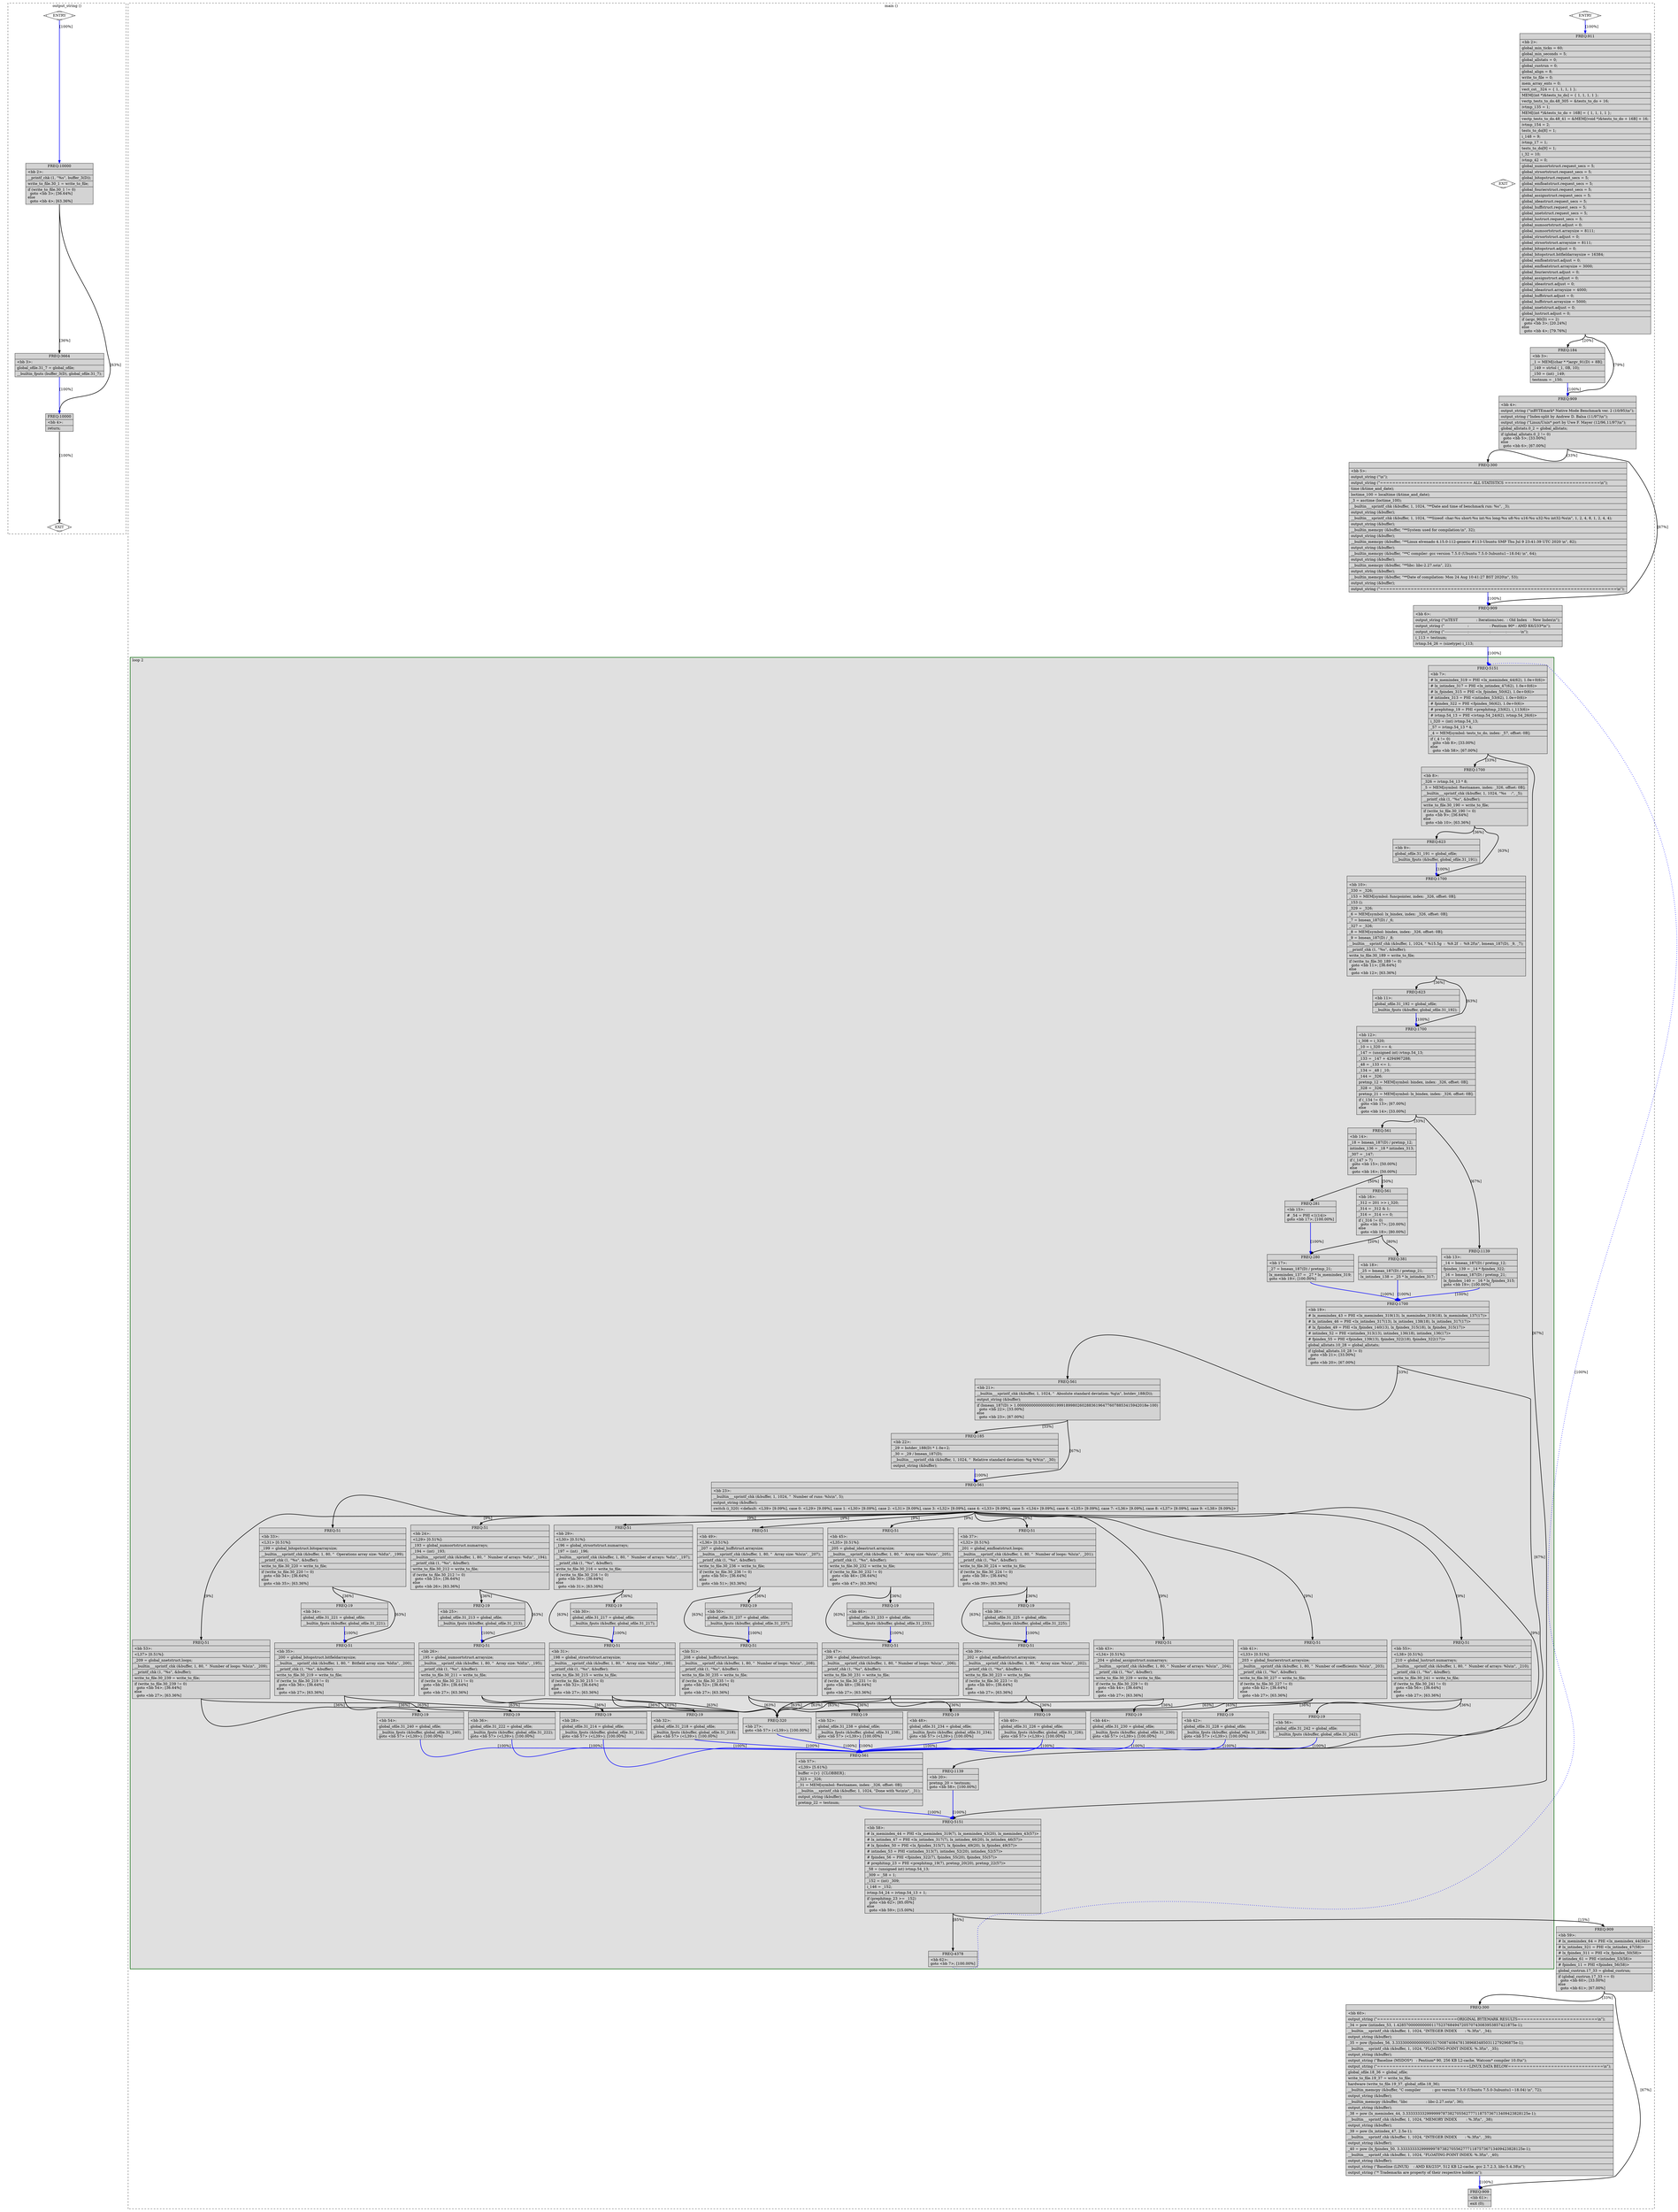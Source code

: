 digraph "nbench0.c.180t.thread4" {
overlap=false;
subgraph "cluster_output_string" {
	style="dashed";
	color="black";
	label="output_string ()";
	fn_64_basic_block_0 [shape=Mdiamond,style=filled,fillcolor=white,label="ENTRY"];

	fn_64_basic_block_1 [shape=Mdiamond,style=filled,fillcolor=white,label="EXIT"];

	fn_64_basic_block_2 [shape=record,style=filled,fillcolor=lightgrey,label="{ FREQ:10000 |\<bb\ 2\>:\l\
|__printf_chk\ (1,\ \"%s\",\ buffer_3(D));\l\
|write_to_file.30_1\ =\ write_to_file;\l\
|if\ (write_to_file.30_1\ !=\ 0)\l\
\ \ goto\ \<bb\ 3\>;\ [36.64%]\l\
else\l\
\ \ goto\ \<bb\ 4\>;\ [63.36%]\l\
}"];

	fn_64_basic_block_3 [shape=record,style=filled,fillcolor=lightgrey,label="{ FREQ:3664 |\<bb\ 3\>:\l\
|global_ofile.31_7\ =\ global_ofile;\l\
|__builtin_fputs\ (buffer_3(D),\ global_ofile.31_7);\l\
}"];

	fn_64_basic_block_4 [shape=record,style=filled,fillcolor=lightgrey,label="{ FREQ:10000 |\<bb\ 4\>:\l\
|return;\l\
}"];

	fn_64_basic_block_0:s -> fn_64_basic_block_2:n [style="solid,bold",color=blue,weight=100,constraint=true, label="[100%]"];
	fn_64_basic_block_2:s -> fn_64_basic_block_3:n [style="solid,bold",color=black,weight=10,constraint=true, label="[36%]"];
	fn_64_basic_block_2:s -> fn_64_basic_block_4:n [style="solid,bold",color=black,weight=10,constraint=true, label="[63%]"];
	fn_64_basic_block_3:s -> fn_64_basic_block_4:n [style="solid,bold",color=blue,weight=100,constraint=true, label="[100%]"];
	fn_64_basic_block_4:s -> fn_64_basic_block_1:n [style="solid,bold",color=black,weight=10,constraint=true, label="[100%]"];
	fn_64_basic_block_0:s -> fn_64_basic_block_1:n [style="invis",constraint=true];
}
subgraph "cluster_main" {
	style="dashed";
	color="black";
	label="main ()";
	subgraph cluster_54_2 {
	style="filled";
	color="darkgreen";
	fillcolor="grey88";
	label="loop 2";
	labeljust=l;
	penwidth=2;
	fn_54_basic_block_7 [shape=record,style=filled,fillcolor=lightgrey,label="{ FREQ:5151 |\<bb\ 7\>:\l\
|#\ lx_memindex_319\ =\ PHI\ \<lx_memindex_44(62),\ 1.0e+0(6)\>\l\
|#\ lx_intindex_317\ =\ PHI\ \<lx_intindex_47(62),\ 1.0e+0(6)\>\l\
|#\ lx_fpindex_315\ =\ PHI\ \<lx_fpindex_50(62),\ 1.0e+0(6)\>\l\
|#\ intindex_313\ =\ PHI\ \<intindex_53(62),\ 1.0e+0(6)\>\l\
|#\ fpindex_322\ =\ PHI\ \<fpindex_56(62),\ 1.0e+0(6)\>\l\
|#\ prephitmp_19\ =\ PHI\ \<prephitmp_23(62),\ i_113(6)\>\l\
|#\ ivtmp.54_13\ =\ PHI\ \<ivtmp.54_24(62),\ ivtmp.54_26(6)\>\l\
|i_320\ =\ (int)\ ivtmp.54_13;\l\
|_57\ =\ ivtmp.54_13\ *\ 4;\l\
|_4\ =\ MEM[symbol:\ tests_to_do,\ index:\ _57,\ offset:\ 0B];\l\
|if\ (_4\ !=\ 0)\l\
\ \ goto\ \<bb\ 8\>;\ [33.00%]\l\
else\l\
\ \ goto\ \<bb\ 58\>;\ [67.00%]\l\
}"];

	fn_54_basic_block_8 [shape=record,style=filled,fillcolor=lightgrey,label="{ FREQ:1700 |\<bb\ 8\>:\l\
|_326\ =\ ivtmp.54_13\ *\ 8;\l\
|_5\ =\ MEM[symbol:\ ftestnames,\ index:\ _326,\ offset:\ 0B];\l\
|__builtin___sprintf_chk\ (&buffer,\ 1,\ 1024,\ \"%s\ \ \ \ :\",\ _5);\l\
|__printf_chk\ (1,\ \"%s\",\ &buffer);\l\
|write_to_file.30_190\ =\ write_to_file;\l\
|if\ (write_to_file.30_190\ !=\ 0)\l\
\ \ goto\ \<bb\ 9\>;\ [36.64%]\l\
else\l\
\ \ goto\ \<bb\ 10\>;\ [63.36%]\l\
}"];

	fn_54_basic_block_58 [shape=record,style=filled,fillcolor=lightgrey,label="{ FREQ:5151 |\<bb\ 58\>:\l\
|#\ lx_memindex_44\ =\ PHI\ \<lx_memindex_319(7),\ lx_memindex_43(20),\ lx_memindex_43(57)\>\l\
|#\ lx_intindex_47\ =\ PHI\ \<lx_intindex_317(7),\ lx_intindex_46(20),\ lx_intindex_46(57)\>\l\
|#\ lx_fpindex_50\ =\ PHI\ \<lx_fpindex_315(7),\ lx_fpindex_49(20),\ lx_fpindex_49(57)\>\l\
|#\ intindex_53\ =\ PHI\ \<intindex_313(7),\ intindex_52(20),\ intindex_52(57)\>\l\
|#\ fpindex_56\ =\ PHI\ \<fpindex_322(7),\ fpindex_55(20),\ fpindex_55(57)\>\l\
|#\ prephitmp_23\ =\ PHI\ \<prephitmp_19(7),\ pretmp_20(20),\ pretmp_22(57)\>\l\
|_58\ =\ (unsigned\ int)\ ivtmp.54_13;\l\
|_309\ =\ _58\ +\ 1;\l\
|_152\ =\ (int)\ _309;\l\
|i_146\ =\ _152;\l\
|ivtmp.54_24\ =\ ivtmp.54_13\ +\ 1;\l\
|if\ (prephitmp_23\ \>=\ _152)\l\
\ \ goto\ \<bb\ 62\>;\ [85.00%]\l\
else\l\
\ \ goto\ \<bb\ 59\>;\ [15.00%]\l\
}"];

	fn_54_basic_block_9 [shape=record,style=filled,fillcolor=lightgrey,label="{ FREQ:623 |\<bb\ 9\>:\l\
|global_ofile.31_191\ =\ global_ofile;\l\
|__builtin_fputs\ (&buffer,\ global_ofile.31_191);\l\
}"];

	fn_54_basic_block_10 [shape=record,style=filled,fillcolor=lightgrey,label="{ FREQ:1700 |\<bb\ 10\>:\l\
|_330\ =\ _326;\l\
|_153\ =\ MEM[symbol:\ funcpointer,\ index:\ _326,\ offset:\ 0B];\l\
|_153\ ();\l\
|_329\ =\ _326;\l\
|_6\ =\ MEM[symbol:\ lx_bindex,\ index:\ _326,\ offset:\ 0B];\l\
|_7\ =\ bmean_187(D)\ /\ _6;\l\
|_327\ =\ _326;\l\
|_8\ =\ MEM[symbol:\ bindex,\ index:\ _326,\ offset:\ 0B];\l\
|_9\ =\ bmean_187(D)\ /\ _8;\l\
|__builtin___sprintf_chk\ (&buffer,\ 1,\ 1024,\ \"\ %15.5g\ \ :\ \ %9.2f\ \ :\ \ %9.2f\\n\",\ bmean_187(D),\ _9,\ _7);\l\
|__printf_chk\ (1,\ \"%s\",\ &buffer);\l\
|write_to_file.30_189\ =\ write_to_file;\l\
|if\ (write_to_file.30_189\ !=\ 0)\l\
\ \ goto\ \<bb\ 11\>;\ [36.64%]\l\
else\l\
\ \ goto\ \<bb\ 12\>;\ [63.36%]\l\
}"];

	fn_54_basic_block_62 [shape=record,style=filled,fillcolor=lightgrey,label="{ FREQ:4378 |\<bb\ 62\>:\l\
goto\ \<bb\ 7\>;\ [100.00%]\l\
}"];

	fn_54_basic_block_11 [shape=record,style=filled,fillcolor=lightgrey,label="{ FREQ:623 |\<bb\ 11\>:\l\
|global_ofile.31_192\ =\ global_ofile;\l\
|__builtin_fputs\ (&buffer,\ global_ofile.31_192);\l\
}"];

	fn_54_basic_block_12 [shape=record,style=filled,fillcolor=lightgrey,label="{ FREQ:1700 |\<bb\ 12\>:\l\
|i_308\ =\ i_320;\l\
|_10\ =\ i_320\ ==\ 4;\l\
|_147\ =\ (unsigned\ int)\ ivtmp.54_13;\l\
|_133\ =\ _147\ +\ 4294967288;\l\
|_48\ =\ _133\ \<=\ 1;\l\
|_134\ =\ _48\ \|\ _10;\l\
|_144\ =\ _326;\l\
|pretmp_12\ =\ MEM[symbol:\ bindex,\ index:\ _326,\ offset:\ 0B];\l\
|_328\ =\ _326;\l\
|pretmp_21\ =\ MEM[symbol:\ lx_bindex,\ index:\ _326,\ offset:\ 0B];\l\
|if\ (_134\ !=\ 0)\l\
\ \ goto\ \<bb\ 13\>;\ [67.00%]\l\
else\l\
\ \ goto\ \<bb\ 14\>;\ [33.00%]\l\
}"];

	fn_54_basic_block_13 [shape=record,style=filled,fillcolor=lightgrey,label="{ FREQ:1139 |\<bb\ 13\>:\l\
|_14\ =\ bmean_187(D)\ /\ pretmp_12;\l\
|fpindex_139\ =\ _14\ *\ fpindex_322;\l\
|_16\ =\ bmean_187(D)\ /\ pretmp_21;\l\
|lx_fpindex_140\ =\ _16\ *\ lx_fpindex_315;\l\
goto\ \<bb\ 19\>;\ [100.00%]\l\
}"];

	fn_54_basic_block_14 [shape=record,style=filled,fillcolor=lightgrey,label="{ FREQ:561 |\<bb\ 14\>:\l\
|_18\ =\ bmean_187(D)\ /\ pretmp_12;\l\
|intindex_136\ =\ _18\ *\ intindex_313;\l\
|_307\ =\ _147;\l\
|if\ (_147\ \>\ 7)\l\
\ \ goto\ \<bb\ 15\>;\ [50.00%]\l\
else\l\
\ \ goto\ \<bb\ 16\>;\ [50.00%]\l\
}"];

	fn_54_basic_block_19 [shape=record,style=filled,fillcolor=lightgrey,label="{ FREQ:1700 |\<bb\ 19\>:\l\
|#\ lx_memindex_43\ =\ PHI\ \<lx_memindex_319(13),\ lx_memindex_319(18),\ lx_memindex_137(17)\>\l\
|#\ lx_intindex_46\ =\ PHI\ \<lx_intindex_317(13),\ lx_intindex_138(18),\ lx_intindex_317(17)\>\l\
|#\ lx_fpindex_49\ =\ PHI\ \<lx_fpindex_140(13),\ lx_fpindex_315(18),\ lx_fpindex_315(17)\>\l\
|#\ intindex_52\ =\ PHI\ \<intindex_313(13),\ intindex_136(18),\ intindex_136(17)\>\l\
|#\ fpindex_55\ =\ PHI\ \<fpindex_139(13),\ fpindex_322(18),\ fpindex_322(17)\>\l\
|global_allstats.10_28\ =\ global_allstats;\l\
|if\ (global_allstats.10_28\ !=\ 0)\l\
\ \ goto\ \<bb\ 21\>;\ [33.00%]\l\
else\l\
\ \ goto\ \<bb\ 20\>;\ [67.00%]\l\
}"];

	fn_54_basic_block_16 [shape=record,style=filled,fillcolor=lightgrey,label="{ FREQ:561 |\<bb\ 16\>:\l\
|_312\ =\ 201\ \>\>\ i_320;\l\
|_314\ =\ _312\ &\ 1;\l\
|_316\ =\ _314\ ==\ 0;\l\
|if\ (_316\ !=\ 0)\l\
\ \ goto\ \<bb\ 17\>;\ [20.00%]\l\
else\l\
\ \ goto\ \<bb\ 18\>;\ [80.00%]\l\
}"];

	fn_54_basic_block_15 [shape=record,style=filled,fillcolor=lightgrey,label="{ FREQ:281 |\<bb\ 15\>:\l\
|#\ _54\ =\ PHI\ \<1(14)\>\l\
goto\ \<bb\ 17\>;\ [100.00%]\l\
}"];

	fn_54_basic_block_21 [shape=record,style=filled,fillcolor=lightgrey,label="{ FREQ:561 |\<bb\ 21\>:\l\
|__builtin___sprintf_chk\ (&buffer,\ 1,\ 1024,\ \"\ \ Absolute\ standard\ deviation:\ %g\\n\",\ bstdev_188(D));\l\
|output_string\ (&buffer);\l\
|if\ (bmean_187(D)\ \>\ 1.00000000000000001999189980260288361964776078853415942018e-100)\l\
\ \ goto\ \<bb\ 22\>;\ [33.00%]\l\
else\l\
\ \ goto\ \<bb\ 23\>;\ [67.00%]\l\
}"];

	fn_54_basic_block_20 [shape=record,style=filled,fillcolor=lightgrey,label="{ FREQ:1139 |\<bb\ 20\>:\l\
|pretmp_20\ =\ testnum;\l\
goto\ \<bb\ 58\>;\ [100.00%]\l\
}"];

	fn_54_basic_block_18 [shape=record,style=filled,fillcolor=lightgrey,label="{ FREQ:381 |\<bb\ 18\>:\l\
|_25\ =\ bmean_187(D)\ /\ pretmp_21;\l\
|lx_intindex_138\ =\ _25\ *\ lx_intindex_317;\l\
}"];

	fn_54_basic_block_17 [shape=record,style=filled,fillcolor=lightgrey,label="{ FREQ:280 |\<bb\ 17\>:\l\
|_27\ =\ bmean_187(D)\ /\ pretmp_21;\l\
|lx_memindex_137\ =\ _27\ *\ lx_memindex_319;\l\
goto\ \<bb\ 19\>;\ [100.00%]\l\
}"];

	fn_54_basic_block_22 [shape=record,style=filled,fillcolor=lightgrey,label="{ FREQ:185 |\<bb\ 22\>:\l\
|_29\ =\ bstdev_188(D)\ *\ 1.0e+2;\l\
|_30\ =\ _29\ /\ bmean_187(D);\l\
|__builtin___sprintf_chk\ (&buffer,\ 1,\ 1024,\ \"\ \ Relative\ standard\ deviation:\ %g\ %%\\n\",\ _30);\l\
|output_string\ (&buffer);\l\
}"];

	fn_54_basic_block_23 [shape=record,style=filled,fillcolor=lightgrey,label="{ FREQ:561 |\<bb\ 23\>:\l\
|__builtin___sprintf_chk\ (&buffer,\ 1,\ 1024,\ \"\ \ Number\ of\ runs:\ %lu\\n\",\ 5);\l\
|output_string\ (&buffer);\l\
|switch\ (i_320)\ \<default:\ \<L39\>\ [9.09%],\ case\ 0:\ \<L29\>\ [9.09%],\ case\ 1:\ \<L30\>\ [9.09%],\ case\ 2:\ \<L31\>\ [9.09%],\ case\ 3:\ \<L32\>\ [9.09%],\ case\ 4:\ \<L33\>\ [9.09%],\ case\ 5:\ \<L34\>\ [9.09%],\ case\ 6:\ \<L35\>\ [9.09%],\ case\ 7:\ \<L36\>\ [9.09%],\ case\ 8:\ \<L37\>\ [9.09%],\ case\ 9:\ \<L38\>\ [9.09%]\>\l\
}"];

	fn_54_basic_block_57 [shape=record,style=filled,fillcolor=lightgrey,label="{ FREQ:561 |\<bb\ 57\>:\l\
|\<L39\>\ [5.61%]:\l\
|buffer\ =\{v\}\ \{CLOBBER\};\l\
|_323\ =\ _326;\l\
|_31\ =\ MEM[symbol:\ ftestnames,\ index:\ _326,\ offset:\ 0B];\l\
|__builtin___sprintf_chk\ (&buffer,\ 1,\ 1024,\ \"Done\ with\ %s\\n\\n\",\ _31);\l\
|output_string\ (&buffer);\l\
|pretmp_22\ =\ testnum;\l\
}"];

	fn_54_basic_block_24 [shape=record,style=filled,fillcolor=lightgrey,label="{ FREQ:51 |\<bb\ 24\>:\l\
|\<L29\>\ [0.51%]:\l\
|_193\ =\ global_numsortstruct.numarrays;\l\
|_194\ =\ (int)\ _193;\l\
|__builtin___sprintf_chk\ (&buffer,\ 1,\ 80,\ \"\ \ Number\ of\ arrays:\ %d\\n\",\ _194);\l\
|__printf_chk\ (1,\ \"%s\",\ &buffer);\l\
|write_to_file.30_212\ =\ write_to_file;\l\
|if\ (write_to_file.30_212\ !=\ 0)\l\
\ \ goto\ \<bb\ 25\>;\ [36.64%]\l\
else\l\
\ \ goto\ \<bb\ 26\>;\ [63.36%]\l\
}"];

	fn_54_basic_block_29 [shape=record,style=filled,fillcolor=lightgrey,label="{ FREQ:51 |\<bb\ 29\>:\l\
|\<L30\>\ [0.51%]:\l\
|_196\ =\ global_strsortstruct.numarrays;\l\
|_197\ =\ (int)\ _196;\l\
|__builtin___sprintf_chk\ (&buffer,\ 1,\ 80,\ \"\ \ Number\ of\ arrays:\ %d\\n\",\ _197);\l\
|__printf_chk\ (1,\ \"%s\",\ &buffer);\l\
|write_to_file.30_216\ =\ write_to_file;\l\
|if\ (write_to_file.30_216\ !=\ 0)\l\
\ \ goto\ \<bb\ 30\>;\ [36.64%]\l\
else\l\
\ \ goto\ \<bb\ 31\>;\ [63.36%]\l\
}"];

	fn_54_basic_block_33 [shape=record,style=filled,fillcolor=lightgrey,label="{ FREQ:51 |\<bb\ 33\>:\l\
|\<L31\>\ [0.51%]:\l\
|_199\ =\ global_bitopstruct.bitoparraysize;\l\
|__builtin___sprintf_chk\ (&buffer,\ 1,\ 80,\ \"\ \ Operations\ array\ size:\ %ld\\n\",\ _199);\l\
|__printf_chk\ (1,\ \"%s\",\ &buffer);\l\
|write_to_file.30_220\ =\ write_to_file;\l\
|if\ (write_to_file.30_220\ !=\ 0)\l\
\ \ goto\ \<bb\ 34\>;\ [36.64%]\l\
else\l\
\ \ goto\ \<bb\ 35\>;\ [63.36%]\l\
}"];

	fn_54_basic_block_37 [shape=record,style=filled,fillcolor=lightgrey,label="{ FREQ:51 |\<bb\ 37\>:\l\
|\<L32\>\ [0.51%]:\l\
|_201\ =\ global_emfloatstruct.loops;\l\
|__builtin___sprintf_chk\ (&buffer,\ 1,\ 80,\ \"\ \ Number\ of\ loops:\ %lu\\n\",\ _201);\l\
|__printf_chk\ (1,\ \"%s\",\ &buffer);\l\
|write_to_file.30_224\ =\ write_to_file;\l\
|if\ (write_to_file.30_224\ !=\ 0)\l\
\ \ goto\ \<bb\ 38\>;\ [36.64%]\l\
else\l\
\ \ goto\ \<bb\ 39\>;\ [63.36%]\l\
}"];

	fn_54_basic_block_41 [shape=record,style=filled,fillcolor=lightgrey,label="{ FREQ:51 |\<bb\ 41\>:\l\
|\<L33\>\ [0.51%]:\l\
|_203\ =\ global_fourierstruct.arraysize;\l\
|__builtin___sprintf_chk\ (&buffer,\ 1,\ 80,\ \"\ \ Number\ of\ coefficients:\ %lu\\n\",\ _203);\l\
|__printf_chk\ (1,\ \"%s\",\ &buffer);\l\
|write_to_file.30_227\ =\ write_to_file;\l\
|if\ (write_to_file.30_227\ !=\ 0)\l\
\ \ goto\ \<bb\ 42\>;\ [36.64%]\l\
else\l\
\ \ goto\ \<bb\ 27\>;\ [63.36%]\l\
}"];

	fn_54_basic_block_43 [shape=record,style=filled,fillcolor=lightgrey,label="{ FREQ:51 |\<bb\ 43\>:\l\
|\<L34\>\ [0.51%]:\l\
|_204\ =\ global_assignstruct.numarrays;\l\
|__builtin___sprintf_chk\ (&buffer,\ 1,\ 80,\ \"\ \ Number\ of\ arrays:\ %lu\\n\",\ _204);\l\
|__printf_chk\ (1,\ \"%s\",\ &buffer);\l\
|write_to_file.30_229\ =\ write_to_file;\l\
|if\ (write_to_file.30_229\ !=\ 0)\l\
\ \ goto\ \<bb\ 44\>;\ [36.64%]\l\
else\l\
\ \ goto\ \<bb\ 27\>;\ [63.36%]\l\
}"];

	fn_54_basic_block_45 [shape=record,style=filled,fillcolor=lightgrey,label="{ FREQ:51 |\<bb\ 45\>:\l\
|\<L35\>\ [0.51%]:\l\
|_205\ =\ global_ideastruct.arraysize;\l\
|__builtin___sprintf_chk\ (&buffer,\ 1,\ 80,\ \"\ \ Array\ size:\ %lu\\n\",\ _205);\l\
|__printf_chk\ (1,\ \"%s\",\ &buffer);\l\
|write_to_file.30_232\ =\ write_to_file;\l\
|if\ (write_to_file.30_232\ !=\ 0)\l\
\ \ goto\ \<bb\ 46\>;\ [36.64%]\l\
else\l\
\ \ goto\ \<bb\ 47\>;\ [63.36%]\l\
}"];

	fn_54_basic_block_49 [shape=record,style=filled,fillcolor=lightgrey,label="{ FREQ:51 |\<bb\ 49\>:\l\
|\<L36\>\ [0.51%]:\l\
|_207\ =\ global_huffstruct.arraysize;\l\
|__builtin___sprintf_chk\ (&buffer,\ 1,\ 80,\ \"\ \ Array\ size:\ %lu\\n\",\ _207);\l\
|__printf_chk\ (1,\ \"%s\",\ &buffer);\l\
|write_to_file.30_236\ =\ write_to_file;\l\
|if\ (write_to_file.30_236\ !=\ 0)\l\
\ \ goto\ \<bb\ 50\>;\ [36.64%]\l\
else\l\
\ \ goto\ \<bb\ 51\>;\ [63.36%]\l\
}"];

	fn_54_basic_block_53 [shape=record,style=filled,fillcolor=lightgrey,label="{ FREQ:51 |\<bb\ 53\>:\l\
|\<L37\>\ [0.51%]:\l\
|_209\ =\ global_nnetstruct.loops;\l\
|__builtin___sprintf_chk\ (&buffer,\ 1,\ 80,\ \"\ \ Number\ of\ loops:\ %lu\\n\",\ _209);\l\
|__printf_chk\ (1,\ \"%s\",\ &buffer);\l\
|write_to_file.30_239\ =\ write_to_file;\l\
|if\ (write_to_file.30_239\ !=\ 0)\l\
\ \ goto\ \<bb\ 54\>;\ [36.64%]\l\
else\l\
\ \ goto\ \<bb\ 27\>;\ [63.36%]\l\
}"];

	fn_54_basic_block_55 [shape=record,style=filled,fillcolor=lightgrey,label="{ FREQ:51 |\<bb\ 55\>:\l\
|\<L38\>\ [0.51%]:\l\
|_210\ =\ global_lustruct.numarrays;\l\
|__builtin___sprintf_chk\ (&buffer,\ 1,\ 80,\ \"\ \ Number\ of\ arrays:\ %lu\\n\",\ _210);\l\
|__printf_chk\ (1,\ \"%s\",\ &buffer);\l\
|write_to_file.30_241\ =\ write_to_file;\l\
|if\ (write_to_file.30_241\ !=\ 0)\l\
\ \ goto\ \<bb\ 56\>;\ [36.64%]\l\
else\l\
\ \ goto\ \<bb\ 27\>;\ [63.36%]\l\
}"];

	fn_54_basic_block_25 [shape=record,style=filled,fillcolor=lightgrey,label="{ FREQ:19 |\<bb\ 25\>:\l\
|global_ofile.31_213\ =\ global_ofile;\l\
|__builtin_fputs\ (&buffer,\ global_ofile.31_213);\l\
}"];

	fn_54_basic_block_26 [shape=record,style=filled,fillcolor=lightgrey,label="{ FREQ:51 |\<bb\ 26\>:\l\
|_195\ =\ global_numsortstruct.arraysize;\l\
|__builtin___sprintf_chk\ (&buffer,\ 1,\ 80,\ \"\ \ Array\ size:\ %ld\\n\",\ _195);\l\
|__printf_chk\ (1,\ \"%s\",\ &buffer);\l\
|write_to_file.30_211\ =\ write_to_file;\l\
|if\ (write_to_file.30_211\ !=\ 0)\l\
\ \ goto\ \<bb\ 28\>;\ [36.64%]\l\
else\l\
\ \ goto\ \<bb\ 27\>;\ [63.36%]\l\
}"];

	fn_54_basic_block_30 [shape=record,style=filled,fillcolor=lightgrey,label="{ FREQ:19 |\<bb\ 30\>:\l\
|global_ofile.31_217\ =\ global_ofile;\l\
|__builtin_fputs\ (&buffer,\ global_ofile.31_217);\l\
}"];

	fn_54_basic_block_31 [shape=record,style=filled,fillcolor=lightgrey,label="{ FREQ:51 |\<bb\ 31\>:\l\
|_198\ =\ global_strsortstruct.arraysize;\l\
|__builtin___sprintf_chk\ (&buffer,\ 1,\ 80,\ \"\ \ Array\ size:\ %ld\\n\",\ _198);\l\
|__printf_chk\ (1,\ \"%s\",\ &buffer);\l\
|write_to_file.30_215\ =\ write_to_file;\l\
|if\ (write_to_file.30_215\ !=\ 0)\l\
\ \ goto\ \<bb\ 32\>;\ [36.64%]\l\
else\l\
\ \ goto\ \<bb\ 27\>;\ [63.36%]\l\
}"];

	fn_54_basic_block_34 [shape=record,style=filled,fillcolor=lightgrey,label="{ FREQ:19 |\<bb\ 34\>:\l\
|global_ofile.31_221\ =\ global_ofile;\l\
|__builtin_fputs\ (&buffer,\ global_ofile.31_221);\l\
}"];

	fn_54_basic_block_35 [shape=record,style=filled,fillcolor=lightgrey,label="{ FREQ:51 |\<bb\ 35\>:\l\
|_200\ =\ global_bitopstruct.bitfieldarraysize;\l\
|__builtin___sprintf_chk\ (&buffer,\ 1,\ 80,\ \"\ \ Bitfield\ array\ size:\ %ld\\n\",\ _200);\l\
|__printf_chk\ (1,\ \"%s\",\ &buffer);\l\
|write_to_file.30_219\ =\ write_to_file;\l\
|if\ (write_to_file.30_219\ !=\ 0)\l\
\ \ goto\ \<bb\ 36\>;\ [36.64%]\l\
else\l\
\ \ goto\ \<bb\ 27\>;\ [63.36%]\l\
}"];

	fn_54_basic_block_38 [shape=record,style=filled,fillcolor=lightgrey,label="{ FREQ:19 |\<bb\ 38\>:\l\
|global_ofile.31_225\ =\ global_ofile;\l\
|__builtin_fputs\ (&buffer,\ global_ofile.31_225);\l\
}"];

	fn_54_basic_block_39 [shape=record,style=filled,fillcolor=lightgrey,label="{ FREQ:51 |\<bb\ 39\>:\l\
|_202\ =\ global_emfloatstruct.arraysize;\l\
|__builtin___sprintf_chk\ (&buffer,\ 1,\ 80,\ \"\ \ Array\ size:\ %lu\\n\",\ _202);\l\
|__printf_chk\ (1,\ \"%s\",\ &buffer);\l\
|write_to_file.30_223\ =\ write_to_file;\l\
|if\ (write_to_file.30_223\ !=\ 0)\l\
\ \ goto\ \<bb\ 40\>;\ [36.64%]\l\
else\l\
\ \ goto\ \<bb\ 27\>;\ [63.36%]\l\
}"];

	fn_54_basic_block_42 [shape=record,style=filled,fillcolor=lightgrey,label="{ FREQ:19 |\<bb\ 42\>:\l\
|global_ofile.31_228\ =\ global_ofile;\l\
|__builtin_fputs\ (&buffer,\ global_ofile.31_228);\l\
goto\ \<bb\ 57\>\ (\<L39\>);\ [100.00%]\l\
}"];

	fn_54_basic_block_27 [shape=record,style=filled,fillcolor=lightgrey,label="{ FREQ:320 |\<bb\ 27\>:\l\
goto\ \<bb\ 57\>\ (\<L39\>);\ [100.00%]\l\
}"];

	fn_54_basic_block_44 [shape=record,style=filled,fillcolor=lightgrey,label="{ FREQ:19 |\<bb\ 44\>:\l\
|global_ofile.31_230\ =\ global_ofile;\l\
|__builtin_fputs\ (&buffer,\ global_ofile.31_230);\l\
goto\ \<bb\ 57\>\ (\<L39\>);\ [100.00%]\l\
}"];

	fn_54_basic_block_46 [shape=record,style=filled,fillcolor=lightgrey,label="{ FREQ:19 |\<bb\ 46\>:\l\
|global_ofile.31_233\ =\ global_ofile;\l\
|__builtin_fputs\ (&buffer,\ global_ofile.31_233);\l\
}"];

	fn_54_basic_block_47 [shape=record,style=filled,fillcolor=lightgrey,label="{ FREQ:51 |\<bb\ 47\>:\l\
|_206\ =\ global_ideastruct.loops;\l\
|__builtin___sprintf_chk\ (&buffer,\ 1,\ 80,\ \"\ Number\ of\ loops:\ %lu\\n\",\ _206);\l\
|__printf_chk\ (1,\ \"%s\",\ &buffer);\l\
|write_to_file.30_231\ =\ write_to_file;\l\
|if\ (write_to_file.30_231\ !=\ 0)\l\
\ \ goto\ \<bb\ 48\>;\ [36.64%]\l\
else\l\
\ \ goto\ \<bb\ 27\>;\ [63.36%]\l\
}"];

	fn_54_basic_block_50 [shape=record,style=filled,fillcolor=lightgrey,label="{ FREQ:19 |\<bb\ 50\>:\l\
|global_ofile.31_237\ =\ global_ofile;\l\
|__builtin_fputs\ (&buffer,\ global_ofile.31_237);\l\
}"];

	fn_54_basic_block_51 [shape=record,style=filled,fillcolor=lightgrey,label="{ FREQ:51 |\<bb\ 51\>:\l\
|_208\ =\ global_huffstruct.loops;\l\
|__builtin___sprintf_chk\ (&buffer,\ 1,\ 80,\ \"\ \ Number\ of\ loops:\ %lu\\n\",\ _208);\l\
|__printf_chk\ (1,\ \"%s\",\ &buffer);\l\
|write_to_file.30_235\ =\ write_to_file;\l\
|if\ (write_to_file.30_235\ !=\ 0)\l\
\ \ goto\ \<bb\ 52\>;\ [36.64%]\l\
else\l\
\ \ goto\ \<bb\ 27\>;\ [63.36%]\l\
}"];

	fn_54_basic_block_54 [shape=record,style=filled,fillcolor=lightgrey,label="{ FREQ:19 |\<bb\ 54\>:\l\
|global_ofile.31_240\ =\ global_ofile;\l\
|__builtin_fputs\ (&buffer,\ global_ofile.31_240);\l\
goto\ \<bb\ 57\>\ (\<L39\>);\ [100.00%]\l\
}"];

	fn_54_basic_block_56 [shape=record,style=filled,fillcolor=lightgrey,label="{ FREQ:19 |\<bb\ 56\>:\l\
|global_ofile.31_242\ =\ global_ofile;\l\
|__builtin_fputs\ (&buffer,\ global_ofile.31_242);\l\
}"];

	fn_54_basic_block_28 [shape=record,style=filled,fillcolor=lightgrey,label="{ FREQ:19 |\<bb\ 28\>:\l\
|global_ofile.31_214\ =\ global_ofile;\l\
|__builtin_fputs\ (&buffer,\ global_ofile.31_214);\l\
goto\ \<bb\ 57\>\ (\<L39\>);\ [100.00%]\l\
}"];

	fn_54_basic_block_32 [shape=record,style=filled,fillcolor=lightgrey,label="{ FREQ:19 |\<bb\ 32\>:\l\
|global_ofile.31_218\ =\ global_ofile;\l\
|__builtin_fputs\ (&buffer,\ global_ofile.31_218);\l\
goto\ \<bb\ 57\>\ (\<L39\>);\ [100.00%]\l\
}"];

	fn_54_basic_block_36 [shape=record,style=filled,fillcolor=lightgrey,label="{ FREQ:19 |\<bb\ 36\>:\l\
|global_ofile.31_222\ =\ global_ofile;\l\
|__builtin_fputs\ (&buffer,\ global_ofile.31_222);\l\
goto\ \<bb\ 57\>\ (\<L39\>);\ [100.00%]\l\
}"];

	fn_54_basic_block_40 [shape=record,style=filled,fillcolor=lightgrey,label="{ FREQ:19 |\<bb\ 40\>:\l\
|global_ofile.31_226\ =\ global_ofile;\l\
|__builtin_fputs\ (&buffer,\ global_ofile.31_226);\l\
goto\ \<bb\ 57\>\ (\<L39\>);\ [100.00%]\l\
}"];

	fn_54_basic_block_48 [shape=record,style=filled,fillcolor=lightgrey,label="{ FREQ:19 |\<bb\ 48\>:\l\
|global_ofile.31_234\ =\ global_ofile;\l\
|__builtin_fputs\ (&buffer,\ global_ofile.31_234);\l\
goto\ \<bb\ 57\>\ (\<L39\>);\ [100.00%]\l\
}"];

	fn_54_basic_block_52 [shape=record,style=filled,fillcolor=lightgrey,label="{ FREQ:19 |\<bb\ 52\>:\l\
|global_ofile.31_238\ =\ global_ofile;\l\
|__builtin_fputs\ (&buffer,\ global_ofile.31_238);\l\
goto\ \<bb\ 57\>\ (\<L39\>);\ [100.00%]\l\
}"];

	}
	fn_54_basic_block_0 [shape=Mdiamond,style=filled,fillcolor=white,label="ENTRY"];

	fn_54_basic_block_1 [shape=Mdiamond,style=filled,fillcolor=white,label="EXIT"];

	fn_54_basic_block_2 [shape=record,style=filled,fillcolor=lightgrey,label="{ FREQ:911 |\<bb\ 2\>:\l\
|global_min_ticks\ =\ 60;\l\
|global_min_seconds\ =\ 5;\l\
|global_allstats\ =\ 0;\l\
|global_custrun\ =\ 0;\l\
|global_align\ =\ 8;\l\
|write_to_file\ =\ 0;\l\
|mem_array_ents\ =\ 0;\l\
|vect_cst__324\ =\ \{\ 1,\ 1,\ 1,\ 1\ \};\l\
|MEM[(int\ *)&tests_to_do]\ =\ \{\ 1,\ 1,\ 1,\ 1\ \};\l\
|vectp_tests_to_do.48_305\ =\ &tests_to_do\ +\ 16;\l\
|ivtmp_135\ =\ 1;\l\
|MEM[(int\ *)&tests_to_do\ +\ 16B]\ =\ \{\ 1,\ 1,\ 1,\ 1\ \};\l\
|vectp_tests_to_do.48_41\ =\ &MEM[(void\ *)&tests_to_do\ +\ 16B]\ +\ 16;\l\
|ivtmp_154\ =\ 2;\l\
|tests_to_do[8]\ =\ 1;\l\
|i_148\ =\ 9;\l\
|ivtmp_17\ =\ 1;\l\
|tests_to_do[9]\ =\ 1;\l\
|i_32\ =\ 10;\l\
|ivtmp_42\ =\ 0;\l\
|global_numsortstruct.request_secs\ =\ 5;\l\
|global_strsortstruct.request_secs\ =\ 5;\l\
|global_bitopstruct.request_secs\ =\ 5;\l\
|global_emfloatstruct.request_secs\ =\ 5;\l\
|global_fourierstruct.request_secs\ =\ 5;\l\
|global_assignstruct.request_secs\ =\ 5;\l\
|global_ideastruct.request_secs\ =\ 5;\l\
|global_huffstruct.request_secs\ =\ 5;\l\
|global_nnetstruct.request_secs\ =\ 5;\l\
|global_lustruct.request_secs\ =\ 5;\l\
|global_numsortstruct.adjust\ =\ 0;\l\
|global_numsortstruct.arraysize\ =\ 8111;\l\
|global_strsortstruct.adjust\ =\ 0;\l\
|global_strsortstruct.arraysize\ =\ 8111;\l\
|global_bitopstruct.adjust\ =\ 0;\l\
|global_bitopstruct.bitfieldarraysize\ =\ 16384;\l\
|global_emfloatstruct.adjust\ =\ 0;\l\
|global_emfloatstruct.arraysize\ =\ 3000;\l\
|global_fourierstruct.adjust\ =\ 0;\l\
|global_assignstruct.adjust\ =\ 0;\l\
|global_ideastruct.adjust\ =\ 0;\l\
|global_ideastruct.arraysize\ =\ 4000;\l\
|global_huffstruct.adjust\ =\ 0;\l\
|global_huffstruct.arraysize\ =\ 5000;\l\
|global_nnetstruct.adjust\ =\ 0;\l\
|global_lustruct.adjust\ =\ 0;\l\
|if\ (argc_90(D)\ ==\ 2)\l\
\ \ goto\ \<bb\ 3\>;\ [20.24%]\l\
else\l\
\ \ goto\ \<bb\ 4\>;\ [79.76%]\l\
}"];

	fn_54_basic_block_3 [shape=record,style=filled,fillcolor=lightgrey,label="{ FREQ:184 |\<bb\ 3\>:\l\
|_1\ =\ MEM[(char\ *\ *)argv_91(D)\ +\ 8B];\l\
|_149\ =\ strtol\ (_1,\ 0B,\ 10);\l\
|_150\ =\ (int)\ _149;\l\
|testnum\ =\ _150;\l\
}"];

	fn_54_basic_block_4 [shape=record,style=filled,fillcolor=lightgrey,label="{ FREQ:909 |\<bb\ 4\>:\l\
|output_string\ (\"\\nBYTEmark*\ Native\ Mode\ Benchmark\ ver.\ 2\ (10/95)\\n\");\l\
|output_string\ (\"Index-split\ by\ Andrew\ D.\ Balsa\ (11/97)\\n\");\l\
|output_string\ (\"Linux/Unix*\ port\ by\ Uwe\ F.\ Mayer\ (12/96,11/97)\\n\");\l\
|global_allstats.0_2\ =\ global_allstats;\l\
|if\ (global_allstats.0_2\ !=\ 0)\l\
\ \ goto\ \<bb\ 5\>;\ [33.00%]\l\
else\l\
\ \ goto\ \<bb\ 6\>;\ [67.00%]\l\
}"];

	fn_54_basic_block_5 [shape=record,style=filled,fillcolor=lightgrey,label="{ FREQ:300 |\<bb\ 5\>:\l\
|output_string\ (\"\\n\");\l\
|output_string\ (\"==============================\ ALL\ STATISTICS\ ===============================\\n\");\l\
|time\ (&time_and_date);\l\
|loctime_100\ =\ localtime\ (&time_and_date);\l\
|_3\ =\ asctime\ (loctime_100);\l\
|__builtin___sprintf_chk\ (&buffer,\ 1,\ 1024,\ \"**Date\ and\ time\ of\ benchmark\ run:\ %s\",\ _3);\l\
|output_string\ (&buffer);\l\
|__builtin___sprintf_chk\ (&buffer,\ 1,\ 1024,\ \"**Sizeof:\ char:%u\ short:%u\ int:%u\ long:%u\ u8:%u\ u16:%u\ u32:%u\ int32:%u\\n\",\ 1,\ 2,\ 4,\ 8,\ 1,\ 2,\ 4,\ 4);\l\
|output_string\ (&buffer);\l\
|__builtin_memcpy\ (&buffer,\ \"**System\ used\ for\ compilation:\\n\",\ 32);\l\
|output_string\ (&buffer);\l\
|__builtin_memcpy\ (&buffer,\ \"**Linux\ elvenado\ 4.15.0-112-generic\ #113-Ubuntu\ SMP\ Thu\ Jul\ 9\ 23:41:39\ UTC\ 2020\ \\n\",\ 82);\l\
|output_string\ (&buffer);\l\
|__builtin_memcpy\ (&buffer,\ \"**C\ compiler:\ gcc\ version\ 7.5.0\ (Ubuntu\ 7.5.0-3ubuntu1~18.04)\ \\n\",\ 64);\l\
|output_string\ (&buffer);\l\
|__builtin_memcpy\ (&buffer,\ \"**libc:\ libc-2.27.so\\n\",\ 22);\l\
|output_string\ (&buffer);\l\
|__builtin_memcpy\ (&buffer,\ \"**Date\ of\ compilation:\ Mon\ 24\ Aug\ 10:41:27\ BST\ 2020\\n\",\ 53);\l\
|output_string\ (&buffer);\l\
|output_string\ (\"=============================================================================\\n\");\l\
}"];

	fn_54_basic_block_6 [shape=record,style=filled,fillcolor=lightgrey,label="{ FREQ:909 |\<bb\ 6\>:\l\
|output_string\ (\"\\nTEST\ \ \ \ \ \ \ \ \ \ \ \ \ \ \ \ :\ Iterations/sec.\ \ :\ Old\ Index\ \ \ :\ New\ Index\\n\");\l\
|output_string\ (\"\ \ \ \ \ \ \ \ \ \ \ \ \ \ \ \ \ \ \ \ :\ \ \ \ \ \ \ \ \ \ \ \ \ \ \ \ \ \ :\ Pentium\ 90*\ :\ AMD\ K6/233*\\n\");\l\
|output_string\ (\"--------------------:------------------:-------------:------------\\n\");\l\
|i_113\ =\ testnum;\l\
|ivtmp.54_26\ =\ (sizetype)\ i_113;\l\
}"];

	fn_54_basic_block_59 [shape=record,style=filled,fillcolor=lightgrey,label="{ FREQ:909 |\<bb\ 59\>:\l\
|#\ lx_memindex_64\ =\ PHI\ \<lx_memindex_44(58)\>\l\
|#\ lx_intindex_321\ =\ PHI\ \<lx_intindex_47(58)\>\l\
|#\ lx_fpindex_311\ =\ PHI\ \<lx_fpindex_50(58)\>\l\
|#\ intindex_61\ =\ PHI\ \<intindex_53(58)\>\l\
|#\ fpindex_11\ =\ PHI\ \<fpindex_56(58)\>\l\
|global_custrun.17_33\ =\ global_custrun;\l\
|if\ (global_custrun.17_33\ ==\ 0)\l\
\ \ goto\ \<bb\ 60\>;\ [33.00%]\l\
else\l\
\ \ goto\ \<bb\ 61\>;\ [67.00%]\l\
}"];

	fn_54_basic_block_60 [shape=record,style=filled,fillcolor=lightgrey,label="{ FREQ:300 |\<bb\ 60\>:\l\
|output_string\ (\"==========================ORIGINAL\ BYTEMARK\ RESULTS==========================\\n\");\l\
|_34\ =\ pow\ (intindex_53,\ 1.428570000000000117523768494720570743083953857421875e-1);\l\
|__builtin___sprintf_chk\ (&buffer,\ 1,\ 1024,\ \"INTEGER\ INDEX\ \ \ \ \ \ \ :\ %.3f\\n\",\ _34);\l\
|output_string\ (&buffer);\l\
|_35\ =\ pow\ (fpindex_56,\ 3.3333000000000001517008740847813896834850311279296875e-1);\l\
|__builtin___sprintf_chk\ (&buffer,\ 1,\ 1024,\ \"FLOATING-POINT\ INDEX:\ %.3f\\n\",\ _35);\l\
|output_string\ (&buffer);\l\
|output_string\ (\"Baseline\ (MSDOS*)\ \ \ :\ Pentium*\ 90,\ 256\ KB\ L2-cache,\ Watcom*\ compiler\ 10.0\\n\");\l\
|output_string\ (\"==============================LINUX\ DATA\ BELOW===============================\\n\");\l\
|global_ofile.18_36\ =\ global_ofile;\l\
|write_to_file.19_37\ =\ write_to_file;\l\
|hardware\ (write_to_file.19_37,\ global_ofile.18_36);\l\
|__builtin_memcpy\ (&buffer,\ \"C\ compiler\ \ \ \ \ \ \ \ \ \ :\ gcc\ version\ 7.5.0\ (Ubuntu\ 7.5.0-3ubuntu1~18.04)\ \\n\",\ 72);\l\
|output_string\ (&buffer);\l\
|__builtin_memcpy\ (&buffer,\ \"libc\ \ \ \ \ \ \ \ \ \ \ \ \ \ \ \ :\ libc-2.27.so\\n\",\ 36);\l\
|output_string\ (&buffer);\l\
|_38\ =\ pow\ (lx_memindex_44,\ 3.33333333299999978738270556277711875736713409423828125e-1);\l\
|__builtin___sprintf_chk\ (&buffer,\ 1,\ 1024,\ \"MEMORY\ INDEX\ \ \ \ \ \ \ \ :\ %.3f\\n\",\ _38);\l\
|output_string\ (&buffer);\l\
|_39\ =\ pow\ (lx_intindex_47,\ 2.5e-1);\l\
|__builtin___sprintf_chk\ (&buffer,\ 1,\ 1024,\ \"INTEGER\ INDEX\ \ \ \ \ \ \ :\ %.3f\\n\",\ _39);\l\
|output_string\ (&buffer);\l\
|_40\ =\ pow\ (lx_fpindex_50,\ 3.33333333299999978738270556277711875736713409423828125e-1);\l\
|__builtin___sprintf_chk\ (&buffer,\ 1,\ 1024,\ \"FLOATING-POINT\ INDEX:\ %.3f\\n\",\ _40);\l\
|output_string\ (&buffer);\l\
|output_string\ (\"Baseline\ (LINUX)\ \ \ \ :\ AMD\ K6/233*,\ 512\ KB\ L2-cache,\ gcc\ 2.7.2.3,\ libc-5.4.38\\n\");\l\
|output_string\ (\"*\ Trademarks\ are\ property\ of\ their\ respective\ holder.\\n\");\l\
}"];

	fn_54_basic_block_61 [shape=record,style=filled,fillcolor=lightgrey,label="{ FREQ:909 |\<bb\ 61\>:\l\
|exit\ (0);\l\
}"];

	fn_54_basic_block_0:s -> fn_54_basic_block_2:n [style="solid,bold",color=blue,weight=100,constraint=true, label="[100%]"];
	fn_54_basic_block_2:s -> fn_54_basic_block_3:n [style="solid,bold",color=black,weight=10,constraint=true, label="[20%]"];
	fn_54_basic_block_2:s -> fn_54_basic_block_4:n [style="solid,bold",color=black,weight=10,constraint=true, label="[79%]"];
	fn_54_basic_block_3:s -> fn_54_basic_block_4:n [style="solid,bold",color=blue,weight=100,constraint=true, label="[100%]"];
	fn_54_basic_block_4:s -> fn_54_basic_block_5:n [style="solid,bold",color=black,weight=10,constraint=true, label="[33%]"];
	fn_54_basic_block_4:s -> fn_54_basic_block_6:n [style="solid,bold",color=black,weight=10,constraint=true, label="[67%]"];
	fn_54_basic_block_5:s -> fn_54_basic_block_6:n [style="solid,bold",color=blue,weight=100,constraint=true, label="[100%]"];
	fn_54_basic_block_6:s -> fn_54_basic_block_7:n [style="solid,bold",color=blue,weight=100,constraint=true, label="[100%]"];
	fn_54_basic_block_7:s -> fn_54_basic_block_8:n [style="solid,bold",color=black,weight=10,constraint=true, label="[33%]"];
	fn_54_basic_block_7:s -> fn_54_basic_block_58:n [style="solid,bold",color=black,weight=10,constraint=true, label="[67%]"];
	fn_54_basic_block_8:s -> fn_54_basic_block_9:n [style="solid,bold",color=black,weight=10,constraint=true, label="[36%]"];
	fn_54_basic_block_8:s -> fn_54_basic_block_10:n [style="solid,bold",color=black,weight=10,constraint=true, label="[63%]"];
	fn_54_basic_block_9:s -> fn_54_basic_block_10:n [style="solid,bold",color=blue,weight=100,constraint=true, label="[100%]"];
	fn_54_basic_block_10:s -> fn_54_basic_block_11:n [style="solid,bold",color=black,weight=10,constraint=true, label="[36%]"];
	fn_54_basic_block_10:s -> fn_54_basic_block_12:n [style="solid,bold",color=black,weight=10,constraint=true, label="[63%]"];
	fn_54_basic_block_11:s -> fn_54_basic_block_12:n [style="solid,bold",color=blue,weight=100,constraint=true, label="[100%]"];
	fn_54_basic_block_12:s -> fn_54_basic_block_13:n [style="solid,bold",color=black,weight=10,constraint=true, label="[67%]"];
	fn_54_basic_block_12:s -> fn_54_basic_block_14:n [style="solid,bold",color=black,weight=10,constraint=true, label="[33%]"];
	fn_54_basic_block_13:s -> fn_54_basic_block_19:n [style="solid,bold",color=blue,weight=100,constraint=true, label="[100%]"];
	fn_54_basic_block_14:s -> fn_54_basic_block_16:n [style="solid,bold",color=black,weight=10,constraint=true, label="[50%]"];
	fn_54_basic_block_14:s -> fn_54_basic_block_15:n [style="solid,bold",color=black,weight=10,constraint=true, label="[50%]"];
	fn_54_basic_block_15:s -> fn_54_basic_block_17:n [style="solid,bold",color=blue,weight=100,constraint=true, label="[100%]"];
	fn_54_basic_block_16:s -> fn_54_basic_block_18:n [style="solid,bold",color=black,weight=10,constraint=true, label="[80%]"];
	fn_54_basic_block_16:s -> fn_54_basic_block_17:n [style="solid,bold",color=black,weight=10,constraint=true, label="[20%]"];
	fn_54_basic_block_17:s -> fn_54_basic_block_19:n [style="solid,bold",color=blue,weight=100,constraint=true, label="[100%]"];
	fn_54_basic_block_18:s -> fn_54_basic_block_19:n [style="solid,bold",color=blue,weight=100,constraint=true, label="[100%]"];
	fn_54_basic_block_19:s -> fn_54_basic_block_21:n [style="solid,bold",color=black,weight=10,constraint=true, label="[33%]"];
	fn_54_basic_block_19:s -> fn_54_basic_block_20:n [style="solid,bold",color=black,weight=10,constraint=true, label="[67%]"];
	fn_54_basic_block_20:s -> fn_54_basic_block_58:n [style="solid,bold",color=blue,weight=100,constraint=true, label="[100%]"];
	fn_54_basic_block_21:s -> fn_54_basic_block_22:n [style="solid,bold",color=black,weight=10,constraint=true, label="[33%]"];
	fn_54_basic_block_21:s -> fn_54_basic_block_23:n [style="solid,bold",color=black,weight=10,constraint=true, label="[67%]"];
	fn_54_basic_block_22:s -> fn_54_basic_block_23:n [style="solid,bold",color=blue,weight=100,constraint=true, label="[100%]"];
	fn_54_basic_block_23:s -> fn_54_basic_block_57:n [style="solid,bold",color=black,weight=10,constraint=true, label="[9%]"];
	fn_54_basic_block_23:s -> fn_54_basic_block_24:n [style="solid,bold",color=black,weight=10,constraint=true, label="[9%]"];
	fn_54_basic_block_23:s -> fn_54_basic_block_29:n [style="solid,bold",color=black,weight=10,constraint=true, label="[9%]"];
	fn_54_basic_block_23:s -> fn_54_basic_block_33:n [style="solid,bold",color=black,weight=10,constraint=true, label="[9%]"];
	fn_54_basic_block_23:s -> fn_54_basic_block_37:n [style="solid,bold",color=black,weight=10,constraint=true, label="[9%]"];
	fn_54_basic_block_23:s -> fn_54_basic_block_41:n [style="solid,bold",color=black,weight=10,constraint=true, label="[9%]"];
	fn_54_basic_block_23:s -> fn_54_basic_block_43:n [style="solid,bold",color=black,weight=10,constraint=true, label="[9%]"];
	fn_54_basic_block_23:s -> fn_54_basic_block_45:n [style="solid,bold",color=black,weight=10,constraint=true, label="[9%]"];
	fn_54_basic_block_23:s -> fn_54_basic_block_49:n [style="solid,bold",color=black,weight=10,constraint=true, label="[9%]"];
	fn_54_basic_block_23:s -> fn_54_basic_block_53:n [style="solid,bold",color=black,weight=10,constraint=true, label="[9%]"];
	fn_54_basic_block_23:s -> fn_54_basic_block_55:n [style="solid,bold",color=black,weight=10,constraint=true, label="[9%]"];
	fn_54_basic_block_24:s -> fn_54_basic_block_25:n [style="solid,bold",color=black,weight=10,constraint=true, label="[36%]"];
	fn_54_basic_block_24:s -> fn_54_basic_block_26:n [style="solid,bold",color=black,weight=10,constraint=true, label="[63%]"];
	fn_54_basic_block_25:s -> fn_54_basic_block_26:n [style="solid,bold",color=blue,weight=100,constraint=true, label="[100%]"];
	fn_54_basic_block_26:s -> fn_54_basic_block_28:n [style="solid,bold",color=black,weight=10,constraint=true, label="[36%]"];
	fn_54_basic_block_26:s -> fn_54_basic_block_27:n [style="solid,bold",color=black,weight=10,constraint=true, label="[63%]"];
	fn_54_basic_block_27:s -> fn_54_basic_block_57:n [style="solid,bold",color=blue,weight=100,constraint=true, label="[100%]"];
	fn_54_basic_block_28:s -> fn_54_basic_block_57:n [style="solid,bold",color=blue,weight=100,constraint=true, label="[100%]"];
	fn_54_basic_block_29:s -> fn_54_basic_block_30:n [style="solid,bold",color=black,weight=10,constraint=true, label="[36%]"];
	fn_54_basic_block_29:s -> fn_54_basic_block_31:n [style="solid,bold",color=black,weight=10,constraint=true, label="[63%]"];
	fn_54_basic_block_30:s -> fn_54_basic_block_31:n [style="solid,bold",color=blue,weight=100,constraint=true, label="[100%]"];
	fn_54_basic_block_31:s -> fn_54_basic_block_32:n [style="solid,bold",color=black,weight=10,constraint=true, label="[36%]"];
	fn_54_basic_block_31:s -> fn_54_basic_block_27:n [style="solid,bold",color=black,weight=10,constraint=true, label="[63%]"];
	fn_54_basic_block_32:s -> fn_54_basic_block_57:n [style="solid,bold",color=blue,weight=100,constraint=true, label="[100%]"];
	fn_54_basic_block_33:s -> fn_54_basic_block_34:n [style="solid,bold",color=black,weight=10,constraint=true, label="[36%]"];
	fn_54_basic_block_33:s -> fn_54_basic_block_35:n [style="solid,bold",color=black,weight=10,constraint=true, label="[63%]"];
	fn_54_basic_block_34:s -> fn_54_basic_block_35:n [style="solid,bold",color=blue,weight=100,constraint=true, label="[100%]"];
	fn_54_basic_block_35:s -> fn_54_basic_block_36:n [style="solid,bold",color=black,weight=10,constraint=true, label="[36%]"];
	fn_54_basic_block_35:s -> fn_54_basic_block_27:n [style="solid,bold",color=black,weight=10,constraint=true, label="[63%]"];
	fn_54_basic_block_36:s -> fn_54_basic_block_57:n [style="solid,bold",color=blue,weight=100,constraint=true, label="[100%]"];
	fn_54_basic_block_37:s -> fn_54_basic_block_38:n [style="solid,bold",color=black,weight=10,constraint=true, label="[36%]"];
	fn_54_basic_block_37:s -> fn_54_basic_block_39:n [style="solid,bold",color=black,weight=10,constraint=true, label="[63%]"];
	fn_54_basic_block_38:s -> fn_54_basic_block_39:n [style="solid,bold",color=blue,weight=100,constraint=true, label="[100%]"];
	fn_54_basic_block_39:s -> fn_54_basic_block_40:n [style="solid,bold",color=black,weight=10,constraint=true, label="[36%]"];
	fn_54_basic_block_39:s -> fn_54_basic_block_27:n [style="solid,bold",color=black,weight=10,constraint=true, label="[63%]"];
	fn_54_basic_block_40:s -> fn_54_basic_block_57:n [style="solid,bold",color=blue,weight=100,constraint=true, label="[100%]"];
	fn_54_basic_block_41:s -> fn_54_basic_block_42:n [style="solid,bold",color=black,weight=10,constraint=true, label="[36%]"];
	fn_54_basic_block_41:s -> fn_54_basic_block_27:n [style="solid,bold",color=black,weight=10,constraint=true, label="[63%]"];
	fn_54_basic_block_42:s -> fn_54_basic_block_57:n [style="solid,bold",color=blue,weight=100,constraint=true, label="[100%]"];
	fn_54_basic_block_43:s -> fn_54_basic_block_44:n [style="solid,bold",color=black,weight=10,constraint=true, label="[36%]"];
	fn_54_basic_block_43:s -> fn_54_basic_block_27:n [style="solid,bold",color=black,weight=10,constraint=true, label="[63%]"];
	fn_54_basic_block_44:s -> fn_54_basic_block_57:n [style="solid,bold",color=blue,weight=100,constraint=true, label="[100%]"];
	fn_54_basic_block_45:s -> fn_54_basic_block_46:n [style="solid,bold",color=black,weight=10,constraint=true, label="[36%]"];
	fn_54_basic_block_45:s -> fn_54_basic_block_47:n [style="solid,bold",color=black,weight=10,constraint=true, label="[63%]"];
	fn_54_basic_block_46:s -> fn_54_basic_block_47:n [style="solid,bold",color=blue,weight=100,constraint=true, label="[100%]"];
	fn_54_basic_block_47:s -> fn_54_basic_block_48:n [style="solid,bold",color=black,weight=10,constraint=true, label="[36%]"];
	fn_54_basic_block_47:s -> fn_54_basic_block_27:n [style="solid,bold",color=black,weight=10,constraint=true, label="[63%]"];
	fn_54_basic_block_48:s -> fn_54_basic_block_57:n [style="solid,bold",color=blue,weight=100,constraint=true, label="[100%]"];
	fn_54_basic_block_49:s -> fn_54_basic_block_50:n [style="solid,bold",color=black,weight=10,constraint=true, label="[36%]"];
	fn_54_basic_block_49:s -> fn_54_basic_block_51:n [style="solid,bold",color=black,weight=10,constraint=true, label="[63%]"];
	fn_54_basic_block_50:s -> fn_54_basic_block_51:n [style="solid,bold",color=blue,weight=100,constraint=true, label="[100%]"];
	fn_54_basic_block_51:s -> fn_54_basic_block_52:n [style="solid,bold",color=black,weight=10,constraint=true, label="[36%]"];
	fn_54_basic_block_51:s -> fn_54_basic_block_27:n [style="solid,bold",color=black,weight=10,constraint=true, label="[63%]"];
	fn_54_basic_block_52:s -> fn_54_basic_block_57:n [style="solid,bold",color=blue,weight=100,constraint=true, label="[100%]"];
	fn_54_basic_block_53:s -> fn_54_basic_block_54:n [style="solid,bold",color=black,weight=10,constraint=true, label="[36%]"];
	fn_54_basic_block_53:s -> fn_54_basic_block_27:n [style="solid,bold",color=black,weight=10,constraint=true, label="[63%]"];
	fn_54_basic_block_54:s -> fn_54_basic_block_57:n [style="solid,bold",color=blue,weight=100,constraint=true, label="[100%]"];
	fn_54_basic_block_55:s -> fn_54_basic_block_56:n [style="solid,bold",color=black,weight=10,constraint=true, label="[36%]"];
	fn_54_basic_block_55:s -> fn_54_basic_block_27:n [style="solid,bold",color=black,weight=10,constraint=true, label="[63%]"];
	fn_54_basic_block_56:s -> fn_54_basic_block_57:n [style="solid,bold",color=blue,weight=100,constraint=true, label="[100%]"];
	fn_54_basic_block_57:s -> fn_54_basic_block_58:n [style="solid,bold",color=blue,weight=100,constraint=true, label="[100%]"];
	fn_54_basic_block_58:s -> fn_54_basic_block_62:n [style="solid,bold",color=black,weight=10,constraint=true, label="[85%]"];
	fn_54_basic_block_58:s -> fn_54_basic_block_59:n [style="solid,bold",color=black,weight=10,constraint=true, label="[15%]"];
	fn_54_basic_block_62:s -> fn_54_basic_block_7:n [style="dotted,bold",color=blue,weight=10,constraint=false, label="[100%]"];
	fn_54_basic_block_59:s -> fn_54_basic_block_60:n [style="solid,bold",color=black,weight=10,constraint=true, label="[33%]"];
	fn_54_basic_block_59:s -> fn_54_basic_block_61:n [style="solid,bold",color=black,weight=10,constraint=true, label="[67%]"];
	fn_54_basic_block_60:s -> fn_54_basic_block_61:n [style="solid,bold",color=blue,weight=100,constraint=true, label="[100%]"];
	fn_54_basic_block_0:s -> fn_54_basic_block_1:n [style="invis",constraint=true];
}
}
